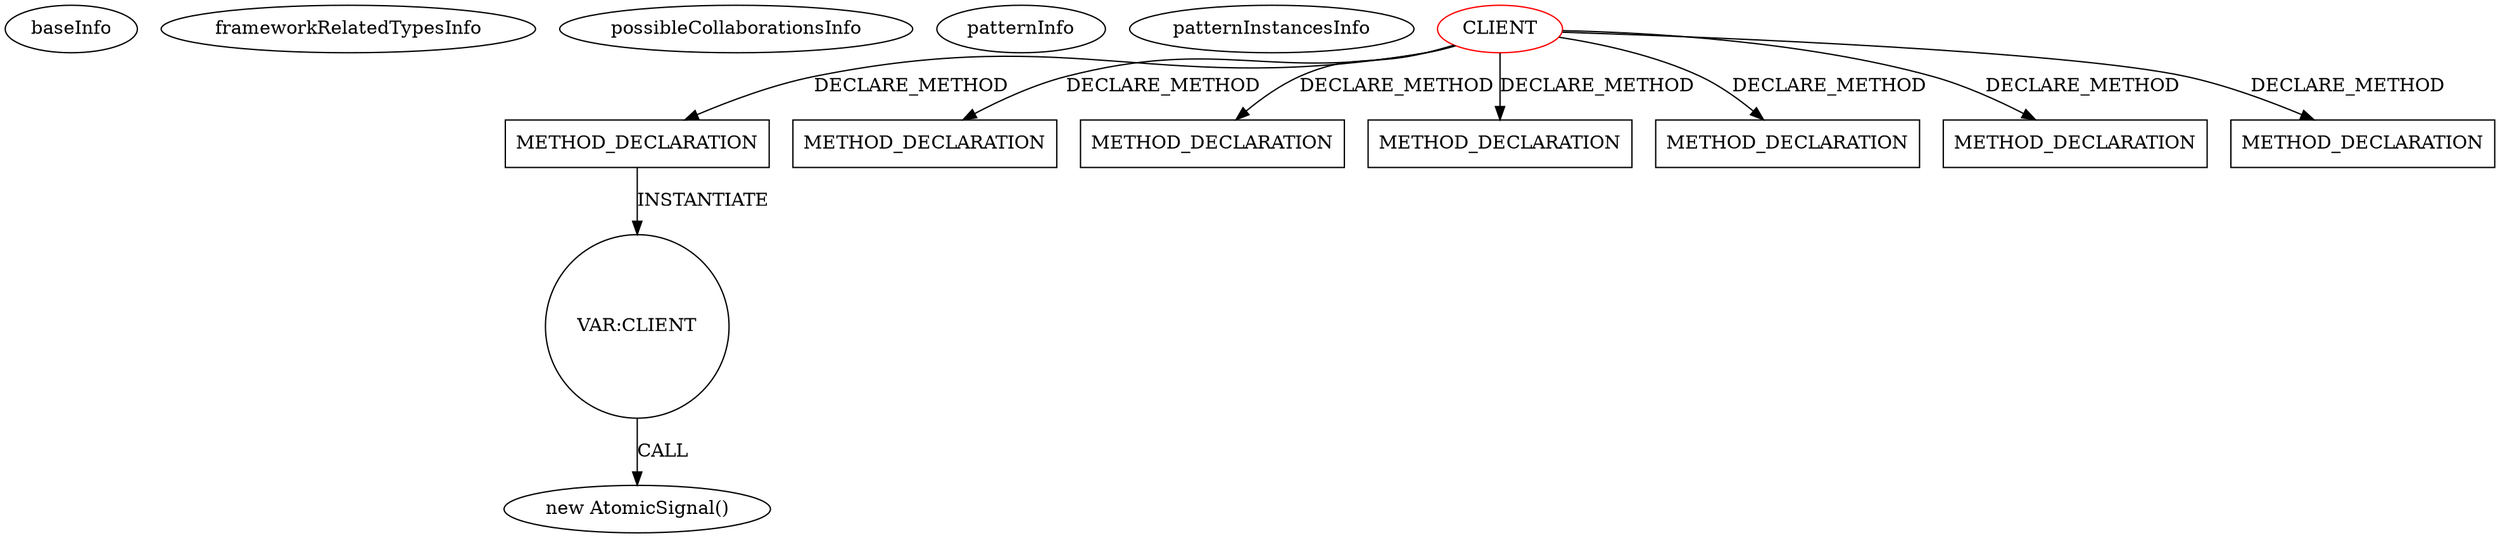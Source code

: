 digraph {
baseInfo[graphId=3233,category="pattern",isAnonymous=false,possibleRelation=false]
frameworkRelatedTypesInfo[]
possibleCollaborationsInfo[]
patternInfo[frequency=2.0,patternRootClient=0]
patternInstancesInfo[0="dimituri-milk~/dimituri-milk/milk-master/milk-core/src/main/java/lv/dimituri/milk/core/Folds.java~Folds~2471",1="dimituri-milk~/dimituri-milk/milk-master/milk-core/src/main/java/lv/dimituri/milk/core/Filters.java~Filters~2472"]
23[label="new AtomicSignal()",vertexType="CONSTRUCTOR_CALL",isFrameworkType=false]
24[label="VAR:CLIENT",vertexType="VARIABLE_EXPRESION",isFrameworkType=false,shape=circle]
17[label="METHOD_DECLARATION",vertexType="CLIENT_METHOD_DECLARATION",isFrameworkType=false,shape=box]
0[label="CLIENT",vertexType="ROOT_CLIENT_CLASS_DECLARATION",isFrameworkType=false,color=red]
51[label="METHOD_DECLARATION",vertexType="CLIENT_METHOD_DECLARATION",isFrameworkType=false,shape=box]
43[label="METHOD_DECLARATION",vertexType="CLIENT_METHOD_DECLARATION",isFrameworkType=false,shape=box]
2[label="METHOD_DECLARATION",vertexType="CLIENT_METHOD_DECLARATION",isFrameworkType=false,shape=box]
45[label="METHOD_DECLARATION",vertexType="CLIENT_METHOD_DECLARATION",isFrameworkType=false,shape=box]
39[label="METHOD_DECLARATION",vertexType="CLIENT_METHOD_DECLARATION",isFrameworkType=false,shape=box]
26[label="METHOD_DECLARATION",vertexType="CLIENT_METHOD_DECLARATION",isFrameworkType=false,shape=box]
17->24[label="INSTANTIATE"]
0->2[label="DECLARE_METHOD"]
0->43[label="DECLARE_METHOD"]
0->51[label="DECLARE_METHOD"]
0->45[label="DECLARE_METHOD"]
0->26[label="DECLARE_METHOD"]
24->23[label="CALL"]
0->17[label="DECLARE_METHOD"]
0->39[label="DECLARE_METHOD"]
}
